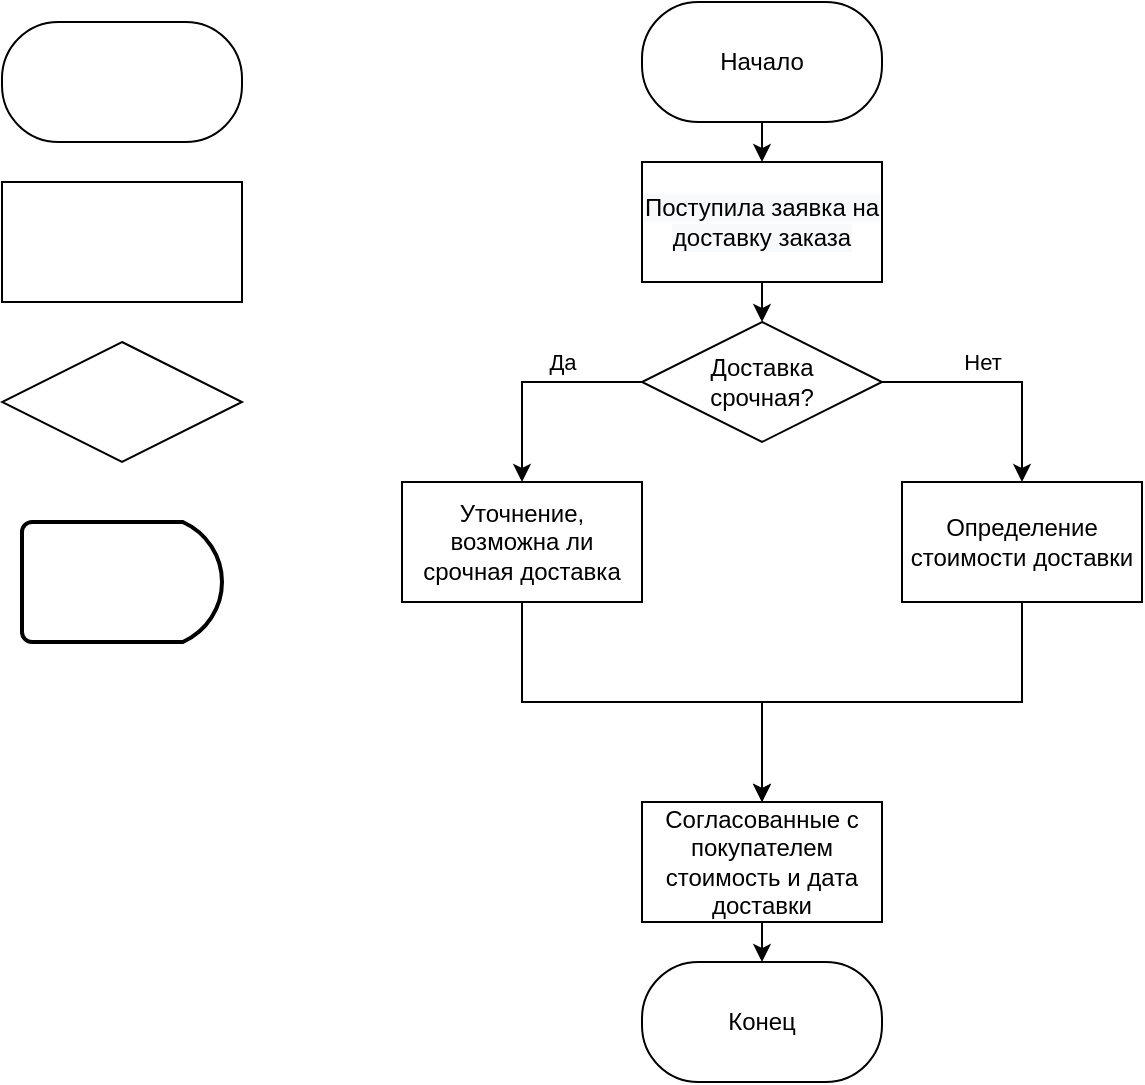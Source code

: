 <mxfile version="15.9.1" type="device"><diagram id="SYkwcQy9U7I1zCdefcQp" name="Страница 1"><mxGraphModel dx="852" dy="827" grid="1" gridSize="10" guides="1" tooltips="1" connect="1" arrows="1" fold="1" page="1" pageScale="1" pageWidth="827" pageHeight="1169" math="0" shadow="0"><root><mxCell id="0"/><mxCell id="1" parent="0"/><mxCell id="QH0EKD50BPLj8KDdhdwv-1" value="" style="rounded=1;whiteSpace=wrap;html=1;arcSize=47;" vertex="1" parent="1"><mxGeometry x="20" y="30" width="120" height="60" as="geometry"/></mxCell><mxCell id="QH0EKD50BPLj8KDdhdwv-2" value="" style="rounded=0;whiteSpace=wrap;html=1;" vertex="1" parent="1"><mxGeometry x="20" y="110" width="120" height="60" as="geometry"/></mxCell><mxCell id="QH0EKD50BPLj8KDdhdwv-3" value="" style="rhombus;whiteSpace=wrap;html=1;" vertex="1" parent="1"><mxGeometry x="20" y="190" width="120" height="60" as="geometry"/></mxCell><mxCell id="QH0EKD50BPLj8KDdhdwv-4" value="" style="strokeWidth=2;html=1;shape=mxgraph.flowchart.delay;whiteSpace=wrap;" vertex="1" parent="1"><mxGeometry x="30" y="280" width="100" height="60" as="geometry"/></mxCell><mxCell id="QH0EKD50BPLj8KDdhdwv-16" style="edgeStyle=orthogonalEdgeStyle;rounded=0;orthogonalLoop=1;jettySize=auto;html=1;exitX=0.5;exitY=1;exitDx=0;exitDy=0;entryX=0.5;entryY=0;entryDx=0;entryDy=0;" edge="1" parent="1" target="QH0EKD50BPLj8KDdhdwv-15"><mxGeometry relative="1" as="geometry"><mxPoint x="400" y="160" as="sourcePoint"/></mxGeometry></mxCell><mxCell id="QH0EKD50BPLj8KDdhdwv-21" style="edgeStyle=orthogonalEdgeStyle;rounded=0;orthogonalLoop=1;jettySize=auto;html=1;exitX=0.5;exitY=1;exitDx=0;exitDy=0;entryX=0.5;entryY=0;entryDx=0;entryDy=0;" edge="1" parent="1" source="QH0EKD50BPLj8KDdhdwv-8" target="QH0EKD50BPLj8KDdhdwv-11"><mxGeometry relative="1" as="geometry"/></mxCell><mxCell id="QH0EKD50BPLj8KDdhdwv-8" value="Согласованные с покупателем стоимость и дата доставки" style="rounded=0;whiteSpace=wrap;html=1;" vertex="1" parent="1"><mxGeometry x="340" y="420" width="120" height="60" as="geometry"/></mxCell><mxCell id="QH0EKD50BPLj8KDdhdwv-20" style="edgeStyle=orthogonalEdgeStyle;rounded=0;orthogonalLoop=1;jettySize=auto;html=1;exitX=0.5;exitY=1;exitDx=0;exitDy=0;entryX=0.5;entryY=0;entryDx=0;entryDy=0;" edge="1" parent="1" source="QH0EKD50BPLj8KDdhdwv-10" target="QH0EKD50BPLj8KDdhdwv-8"><mxGeometry relative="1" as="geometry"/></mxCell><mxCell id="QH0EKD50BPLj8KDdhdwv-10" value="Определение стоимости доставки" style="rounded=0;whiteSpace=wrap;html=1;" vertex="1" parent="1"><mxGeometry x="470" y="260" width="120" height="60" as="geometry"/></mxCell><mxCell id="QH0EKD50BPLj8KDdhdwv-11" value="Конец" style="rounded=1;whiteSpace=wrap;html=1;arcSize=47;" vertex="1" parent="1"><mxGeometry x="340" y="500" width="120" height="60" as="geometry"/></mxCell><mxCell id="QH0EKD50BPLj8KDdhdwv-14" style="edgeStyle=orthogonalEdgeStyle;rounded=0;orthogonalLoop=1;jettySize=auto;html=1;exitX=0.5;exitY=1;exitDx=0;exitDy=0;entryX=0.5;entryY=0;entryDx=0;entryDy=0;" edge="1" parent="1" source="QH0EKD50BPLj8KDdhdwv-12"><mxGeometry relative="1" as="geometry"><mxPoint x="400" y="100" as="targetPoint"/></mxGeometry></mxCell><mxCell id="QH0EKD50BPLj8KDdhdwv-12" value="Начало" style="rounded=1;whiteSpace=wrap;html=1;arcSize=47;" vertex="1" parent="1"><mxGeometry x="340" y="20" width="120" height="60" as="geometry"/></mxCell><mxCell id="QH0EKD50BPLj8KDdhdwv-18" value="Да" style="edgeStyle=orthogonalEdgeStyle;rounded=0;orthogonalLoop=1;jettySize=auto;html=1;exitX=0;exitY=0.5;exitDx=0;exitDy=0;entryX=0.5;entryY=0;entryDx=0;entryDy=0;" edge="1" parent="1" source="QH0EKD50BPLj8KDdhdwv-15" target="QH0EKD50BPLj8KDdhdwv-17"><mxGeometry x="-0.273" y="-10" relative="1" as="geometry"><mxPoint as="offset"/></mxGeometry></mxCell><mxCell id="QH0EKD50BPLj8KDdhdwv-19" value="Нет" style="edgeStyle=orthogonalEdgeStyle;rounded=0;orthogonalLoop=1;jettySize=auto;html=1;exitX=1;exitY=0.5;exitDx=0;exitDy=0;entryX=0.5;entryY=0;entryDx=0;entryDy=0;" edge="1" parent="1" source="QH0EKD50BPLj8KDdhdwv-15" target="QH0EKD50BPLj8KDdhdwv-10"><mxGeometry x="-0.167" y="10" relative="1" as="geometry"><mxPoint as="offset"/></mxGeometry></mxCell><mxCell id="QH0EKD50BPLj8KDdhdwv-15" value="Доставка &lt;br&gt;срочная?" style="rhombus;whiteSpace=wrap;html=1;" vertex="1" parent="1"><mxGeometry x="340" y="180" width="120" height="60" as="geometry"/></mxCell><mxCell id="QH0EKD50BPLj8KDdhdwv-23" style="edgeStyle=orthogonalEdgeStyle;rounded=0;orthogonalLoop=1;jettySize=auto;html=1;exitX=0.5;exitY=1;exitDx=0;exitDy=0;entryX=0.5;entryY=0;entryDx=0;entryDy=0;" edge="1" parent="1" source="QH0EKD50BPLj8KDdhdwv-17" target="QH0EKD50BPLj8KDdhdwv-8"><mxGeometry relative="1" as="geometry"/></mxCell><mxCell id="QH0EKD50BPLj8KDdhdwv-17" value="Уточнение, возможна ли срочная доставка" style="rounded=0;whiteSpace=wrap;html=1;" vertex="1" parent="1"><mxGeometry x="220" y="260" width="120" height="60" as="geometry"/></mxCell><mxCell id="QH0EKD50BPLj8KDdhdwv-24" value="&#10;&#10;&lt;span style=&quot;color: rgb(0, 0, 0); font-family: helvetica; font-size: 12px; font-style: normal; font-weight: 400; letter-spacing: normal; text-align: center; text-indent: 0px; text-transform: none; word-spacing: 0px; background-color: rgb(248, 249, 250); display: inline; float: none;&quot;&gt;Поступила заявка на доставку заказа&lt;/span&gt;&#10;&#10;" style="rounded=0;whiteSpace=wrap;html=1;" vertex="1" parent="1"><mxGeometry x="340" y="100" width="120" height="60" as="geometry"/></mxCell></root></mxGraphModel></diagram></mxfile>